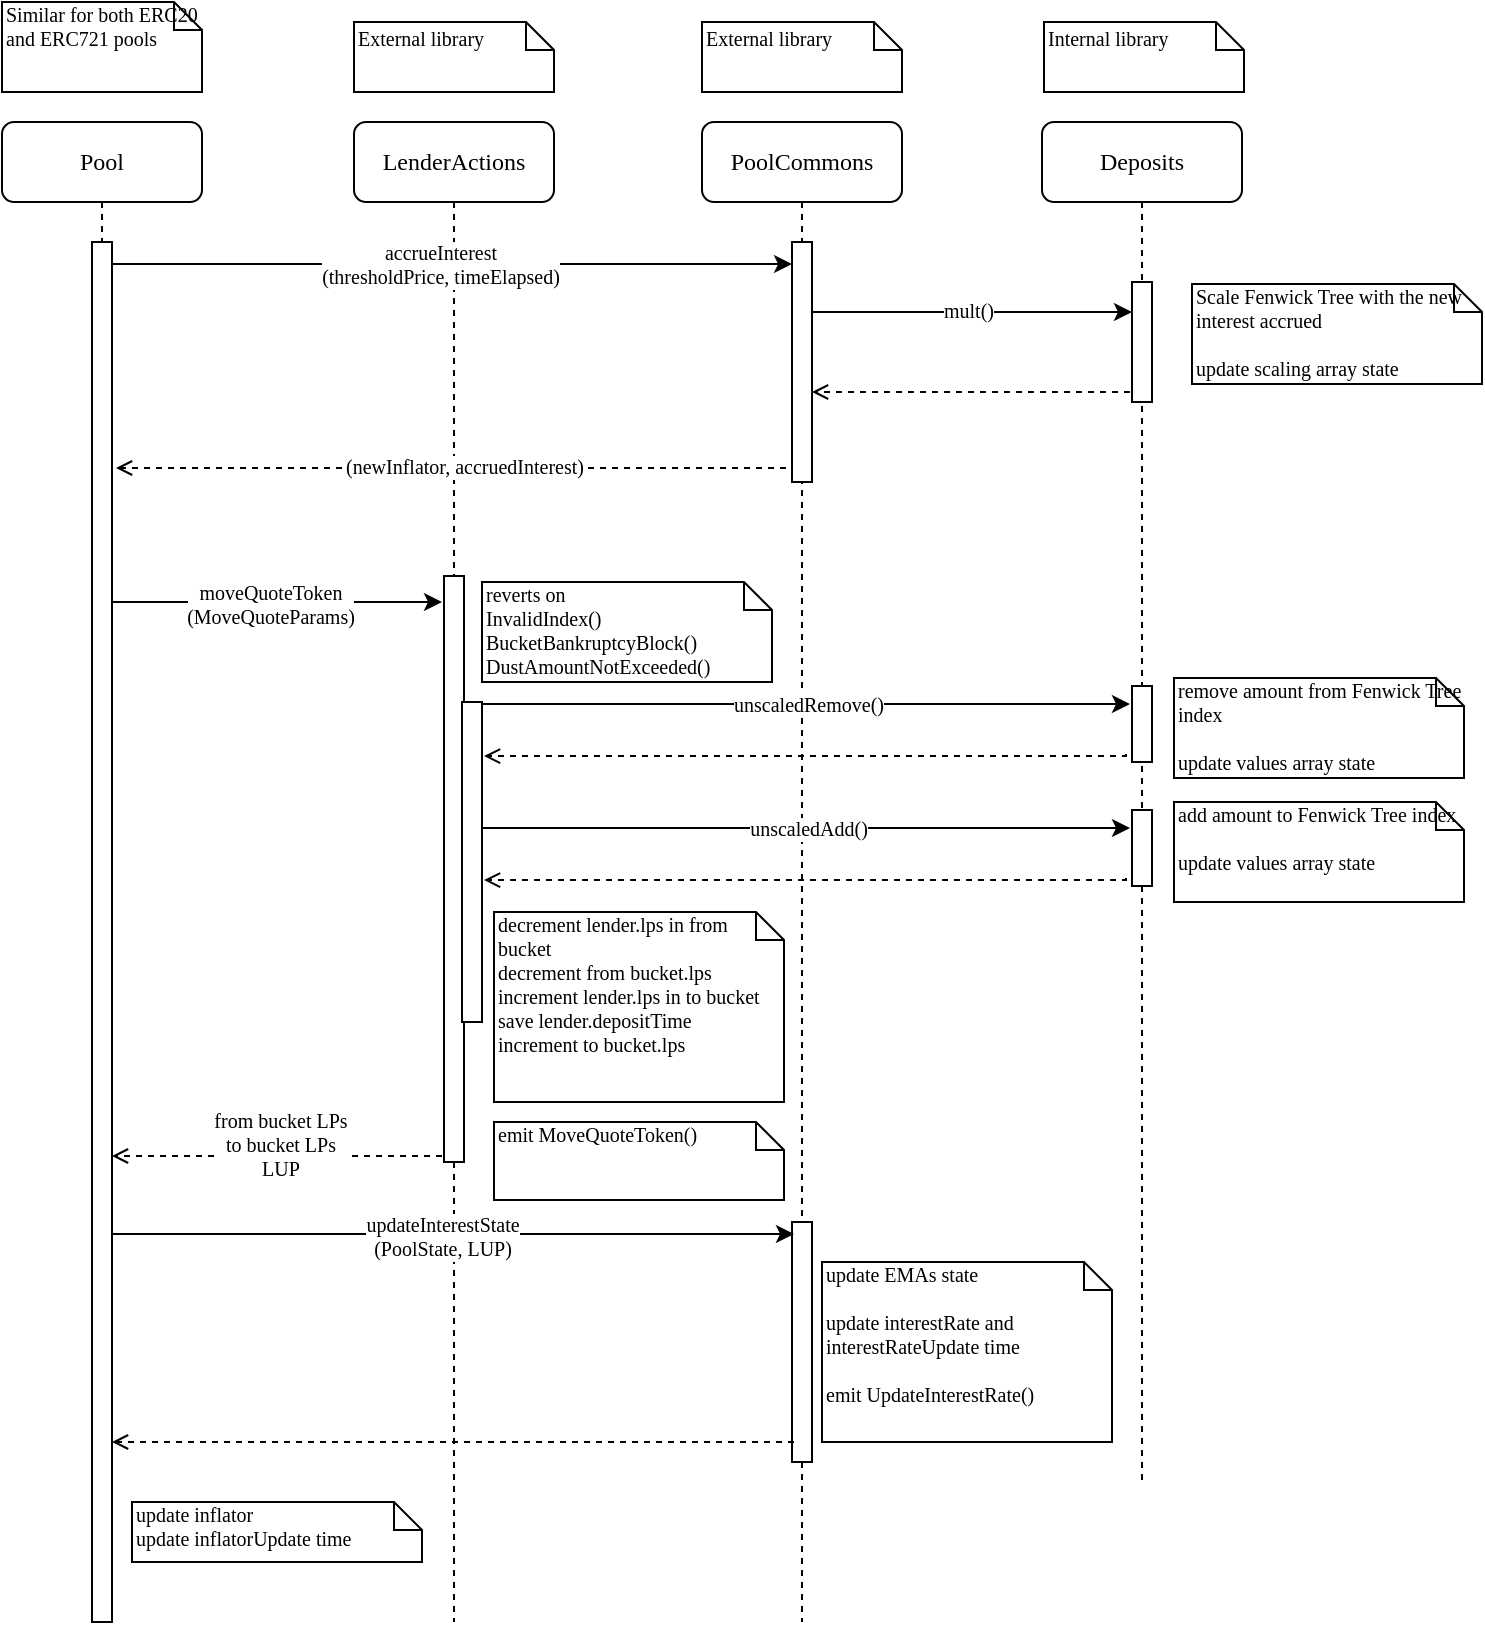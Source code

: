 <mxfile version="21.1.8" type="device">
  <diagram name="Page-1" id="13e1069c-82ec-6db2-03f1-153e76fe0fe0">
    <mxGraphModel dx="1434" dy="790" grid="1" gridSize="10" guides="1" tooltips="1" connect="1" arrows="1" fold="1" page="1" pageScale="1" pageWidth="1100" pageHeight="850" background="none" math="0" shadow="0">
      <root>
        <mxCell id="0" />
        <mxCell id="1" parent="0" />
        <mxCell id="7baba1c4bc27f4b0-2" value="LenderActions" style="shape=umlLifeline;perimeter=lifelinePerimeter;whiteSpace=wrap;html=1;container=1;collapsible=0;recursiveResize=0;outlineConnect=0;rounded=1;shadow=0;comic=0;labelBackgroundColor=none;strokeWidth=1;fontFamily=Verdana;fontSize=12;align=center;" parent="1" vertex="1">
          <mxGeometry x="276" y="80" width="100" height="750" as="geometry" />
        </mxCell>
        <mxCell id="7baba1c4bc27f4b0-10" value="" style="html=1;points=[];perimeter=orthogonalPerimeter;rounded=0;shadow=0;comic=0;labelBackgroundColor=none;strokeWidth=1;fontFamily=Verdana;fontSize=12;align=center;" parent="7baba1c4bc27f4b0-2" vertex="1">
          <mxGeometry x="45" y="227" width="10" height="293" as="geometry" />
        </mxCell>
        <mxCell id="4Fi33i3VNf01kXt7bkc9-30" value="" style="html=1;points=[];perimeter=orthogonalPerimeter;rounded=0;shadow=0;comic=0;labelBackgroundColor=none;strokeColor=#000000;strokeWidth=1;fillColor=#FFFFFF;fontFamily=Verdana;fontSize=12;fontColor=#000000;align=center;" parent="7baba1c4bc27f4b0-2" vertex="1">
          <mxGeometry x="54" y="290" width="10" height="160" as="geometry" />
        </mxCell>
        <mxCell id="7baba1c4bc27f4b0-3" value="PoolCommons" style="shape=umlLifeline;perimeter=lifelinePerimeter;whiteSpace=wrap;html=1;container=1;collapsible=0;recursiveResize=0;outlineConnect=0;rounded=1;shadow=0;comic=0;labelBackgroundColor=none;strokeWidth=1;fontFamily=Verdana;fontSize=12;align=center;" parent="1" vertex="1">
          <mxGeometry x="450" y="80" width="100" height="750" as="geometry" />
        </mxCell>
        <mxCell id="4Fi33i3VNf01kXt7bkc9-4" value="" style="html=1;points=[];perimeter=orthogonalPerimeter;rounded=0;shadow=0;comic=0;labelBackgroundColor=none;strokeWidth=1;fontFamily=Verdana;fontSize=12;align=center;" parent="7baba1c4bc27f4b0-3" vertex="1">
          <mxGeometry x="45" y="60" width="10" height="120" as="geometry" />
        </mxCell>
        <mxCell id="4Fi33i3VNf01kXt7bkc9-36" value="" style="html=1;points=[];perimeter=orthogonalPerimeter;rounded=0;shadow=0;comic=0;labelBackgroundColor=none;strokeWidth=1;fontFamily=Verdana;fontSize=12;align=center;" parent="7baba1c4bc27f4b0-3" vertex="1">
          <mxGeometry x="45" y="550" width="10" height="120" as="geometry" />
        </mxCell>
        <mxCell id="7baba1c4bc27f4b0-4" value="&lt;font&gt;Deposits&lt;/font&gt;" style="shape=umlLifeline;perimeter=lifelinePerimeter;whiteSpace=wrap;html=1;container=1;collapsible=0;recursiveResize=0;outlineConnect=0;rounded=1;shadow=0;comic=0;labelBackgroundColor=none;strokeWidth=1;fontFamily=Verdana;fontSize=12;align=center;" parent="1" vertex="1">
          <mxGeometry x="620" y="80" width="100" height="680" as="geometry" />
        </mxCell>
        <mxCell id="4Fi33i3VNf01kXt7bkc9-14" value="" style="html=1;points=[];perimeter=orthogonalPerimeter;rounded=0;shadow=0;comic=0;labelBackgroundColor=none;strokeWidth=1;fontFamily=Verdana;fontSize=12;align=center;" parent="7baba1c4bc27f4b0-4" vertex="1">
          <mxGeometry x="45" y="80" width="10" height="60" as="geometry" />
        </mxCell>
        <mxCell id="4Fi33i3VNf01kXt7bkc9-25" value="" style="html=1;points=[];perimeter=orthogonalPerimeter;rounded=0;shadow=0;comic=0;labelBackgroundColor=none;strokeWidth=1;fontFamily=Verdana;fontSize=12;align=center;" parent="7baba1c4bc27f4b0-4" vertex="1">
          <mxGeometry x="45" y="282" width="10" height="38" as="geometry" />
        </mxCell>
        <mxCell id="7baba1c4bc27f4b0-8" value="Pool" style="shape=umlLifeline;perimeter=lifelinePerimeter;whiteSpace=wrap;html=1;container=1;collapsible=0;recursiveResize=0;outlineConnect=0;rounded=1;shadow=0;comic=0;labelBackgroundColor=none;strokeWidth=1;fontFamily=Verdana;fontSize=12;align=center;" parent="1" vertex="1">
          <mxGeometry x="100" y="80" width="100" height="750" as="geometry" />
        </mxCell>
        <mxCell id="7baba1c4bc27f4b0-9" value="" style="html=1;points=[];perimeter=orthogonalPerimeter;rounded=0;shadow=0;comic=0;labelBackgroundColor=none;strokeWidth=1;fontFamily=Verdana;fontSize=12;align=center;" parent="7baba1c4bc27f4b0-8" vertex="1">
          <mxGeometry x="45" y="60" width="10" height="690" as="geometry" />
        </mxCell>
        <mxCell id="7baba1c4bc27f4b0-40" value="&lt;font style=&quot;font-size: 10px;&quot; face=&quot;Tahoma&quot;&gt;Similar for both ERC20 and ERC721 pools&lt;br style=&quot;font-size: 10px;&quot;&gt;&lt;/font&gt;" style="shape=note;whiteSpace=wrap;html=1;size=14;verticalAlign=top;align=left;spacingTop=-6;rounded=0;shadow=0;comic=0;labelBackgroundColor=none;strokeWidth=1;fontFamily=Verdana;fontSize=10;" parent="1" vertex="1">
          <mxGeometry x="100" y="20" width="100" height="45" as="geometry" />
        </mxCell>
        <mxCell id="7baba1c4bc27f4b0-41" value="&lt;font style=&quot;font-size: 10px;&quot; face=&quot;Tahoma&quot;&gt;External library&lt;br&gt;&lt;/font&gt;" style="shape=note;whiteSpace=wrap;html=1;size=14;verticalAlign=top;align=left;spacingTop=-6;rounded=0;shadow=0;comic=0;labelBackgroundColor=none;strokeWidth=1;fontFamily=Verdana;fontSize=12" parent="1" vertex="1">
          <mxGeometry x="276" y="30" width="100" height="35" as="geometry" />
        </mxCell>
        <mxCell id="7baba1c4bc27f4b0-42" value="&lt;font style=&quot;font-size: 10px;&quot; face=&quot;Tahoma&quot;&gt;External library&lt;br&gt;&lt;/font&gt;" style="shape=note;whiteSpace=wrap;html=1;size=14;verticalAlign=top;align=left;spacingTop=-6;rounded=0;shadow=0;comic=0;labelBackgroundColor=none;strokeWidth=1;fontFamily=Verdana;fontSize=12" parent="1" vertex="1">
          <mxGeometry x="450" y="30" width="100" height="35" as="geometry" />
        </mxCell>
        <mxCell id="7baba1c4bc27f4b0-43" value="&lt;font style=&quot;font-size: 10px;&quot; face=&quot;Tahoma&quot;&gt;Internal library&lt;br&gt;&lt;/font&gt;" style="shape=note;whiteSpace=wrap;html=1;size=14;verticalAlign=top;align=left;spacingTop=-6;rounded=0;shadow=0;comic=0;labelBackgroundColor=none;strokeWidth=1;fontFamily=Verdana;fontSize=12" parent="1" vertex="1">
          <mxGeometry x="621" y="30" width="100" height="35" as="geometry" />
        </mxCell>
        <mxCell id="4Fi33i3VNf01kXt7bkc9-8" style="edgeStyle=orthogonalEdgeStyle;rounded=0;orthogonalLoop=1;jettySize=auto;html=1;fontFamily=Tahoma;fontSize=10;entryX=0;entryY=0.092;entryDx=0;entryDy=0;entryPerimeter=0;" parent="1" source="7baba1c4bc27f4b0-9" target="4Fi33i3VNf01kXt7bkc9-4" edge="1">
          <mxGeometry relative="1" as="geometry">
            <mxPoint x="490" y="150" as="targetPoint" />
            <Array as="points">
              <mxPoint x="210" y="151" />
              <mxPoint x="210" y="151" />
            </Array>
          </mxGeometry>
        </mxCell>
        <mxCell id="4Fi33i3VNf01kXt7bkc9-11" value="&lt;div&gt;accrueInterest&lt;/div&gt;&lt;div&gt;(thresholdPrice, timeElapsed)&lt;/div&gt;" style="edgeLabel;html=1;align=center;verticalAlign=middle;resizable=0;points=[];fontSize=10;fontFamily=Tahoma;" parent="4Fi33i3VNf01kXt7bkc9-8" vertex="1" connectable="0">
          <mxGeometry x="-0.082" relative="1" as="geometry">
            <mxPoint x="8" as="offset" />
          </mxGeometry>
        </mxCell>
        <mxCell id="4Fi33i3VNf01kXt7bkc9-10" style="edgeStyle=orthogonalEdgeStyle;rounded=0;orthogonalLoop=1;jettySize=auto;html=1;fontFamily=Tahoma;fontSize=10;dashed=1;endArrow=open;endFill=0;" parent="1" edge="1">
          <mxGeometry relative="1" as="geometry">
            <mxPoint x="492" y="253" as="sourcePoint" />
            <mxPoint x="157" y="253" as="targetPoint" />
            <Array as="points">
              <mxPoint x="207" y="253" />
              <mxPoint x="207" y="253" />
            </Array>
          </mxGeometry>
        </mxCell>
        <mxCell id="4Fi33i3VNf01kXt7bkc9-13" value="(newInflator, accruedInterest)" style="edgeLabel;html=1;align=center;verticalAlign=middle;resizable=0;points=[];fontSize=10;fontFamily=Tahoma;" parent="4Fi33i3VNf01kXt7bkc9-10" vertex="1" connectable="0">
          <mxGeometry x="0.128" y="-1" relative="1" as="geometry">
            <mxPoint x="28" as="offset" />
          </mxGeometry>
        </mxCell>
        <mxCell id="4Fi33i3VNf01kXt7bkc9-17" style="edgeStyle=orthogonalEdgeStyle;rounded=0;orthogonalLoop=1;jettySize=auto;html=1;fontFamily=Tahoma;fontSize=10;endArrow=classic;endFill=1;" parent="1" edge="1">
          <mxGeometry relative="1" as="geometry">
            <mxPoint x="505" y="175" as="sourcePoint" />
            <mxPoint x="665" y="175" as="targetPoint" />
            <Array as="points">
              <mxPoint x="550" y="175" />
              <mxPoint x="550" y="175" />
            </Array>
          </mxGeometry>
        </mxCell>
        <mxCell id="4Fi33i3VNf01kXt7bkc9-18" value="mult()" style="edgeLabel;html=1;align=center;verticalAlign=middle;resizable=0;points=[];fontSize=10;fontFamily=Tahoma;" parent="4Fi33i3VNf01kXt7bkc9-17" vertex="1" connectable="0">
          <mxGeometry x="-0.125" y="-3" relative="1" as="geometry">
            <mxPoint x="8" y="-4" as="offset" />
          </mxGeometry>
        </mxCell>
        <mxCell id="4Fi33i3VNf01kXt7bkc9-20" value="&lt;div&gt;Scale Fenwick Tree with the new interest accrued&lt;/div&gt;&lt;div&gt;&lt;br&gt;&lt;/div&gt;&lt;div&gt;update scaling array state&lt;br&gt;&lt;/div&gt;" style="shape=note;whiteSpace=wrap;html=1;size=14;verticalAlign=top;align=left;spacingTop=-6;rounded=0;shadow=0;comic=0;labelBackgroundColor=none;strokeWidth=1;fontFamily=Verdana;fontSize=10;" parent="1" vertex="1">
          <mxGeometry x="695" y="161" width="145" height="50" as="geometry" />
        </mxCell>
        <mxCell id="4Fi33i3VNf01kXt7bkc9-22" style="edgeStyle=orthogonalEdgeStyle;rounded=0;orthogonalLoop=1;jettySize=auto;html=1;fontFamily=Verdana;fontSize=10;endArrow=open;endFill=0;exitX=-0.1;exitY=0.917;exitDx=0;exitDy=0;exitPerimeter=0;dashed=1;" parent="1" source="4Fi33i3VNf01kXt7bkc9-14" target="4Fi33i3VNf01kXt7bkc9-4" edge="1">
          <mxGeometry relative="1" as="geometry">
            <mxPoint x="510" y="215" as="targetPoint" />
            <Array as="points">
              <mxPoint x="540" y="215" />
              <mxPoint x="540" y="215" />
            </Array>
          </mxGeometry>
        </mxCell>
        <mxCell id="4Fi33i3VNf01kXt7bkc9-23" style="edgeStyle=orthogonalEdgeStyle;rounded=0;orthogonalLoop=1;jettySize=auto;html=1;fontFamily=Verdana;fontSize=10;endArrow=classic;endFill=1;" parent="1" source="7baba1c4bc27f4b0-9" edge="1">
          <mxGeometry relative="1" as="geometry">
            <mxPoint x="320" y="320" as="targetPoint" />
            <Array as="points">
              <mxPoint x="190" y="320" />
              <mxPoint x="190" y="320" />
            </Array>
          </mxGeometry>
        </mxCell>
        <mxCell id="4Fi33i3VNf01kXt7bkc9-24" value="&lt;div&gt;moveQuoteToken&lt;/div&gt;&lt;div&gt;(MoveQuoteParams)&lt;/div&gt;" style="edgeLabel;html=1;align=center;verticalAlign=middle;resizable=0;points=[];fontSize=10;fontFamily=Verdana;" parent="4Fi33i3VNf01kXt7bkc9-23" vertex="1" connectable="0">
          <mxGeometry x="-0.151" y="-2" relative="1" as="geometry">
            <mxPoint x="9" y="-1" as="offset" />
          </mxGeometry>
        </mxCell>
        <mxCell id="4Fi33i3VNf01kXt7bkc9-26" style="edgeStyle=orthogonalEdgeStyle;rounded=0;orthogonalLoop=1;jettySize=auto;html=1;fontFamily=Verdana;fontSize=10;endArrow=classic;endFill=1;" parent="1" edge="1">
          <mxGeometry relative="1" as="geometry">
            <mxPoint x="340" y="371" as="sourcePoint" />
            <mxPoint x="664" y="371" as="targetPoint" />
            <Array as="points">
              <mxPoint x="434" y="371" />
              <mxPoint x="434" y="371" />
            </Array>
          </mxGeometry>
        </mxCell>
        <mxCell id="4Fi33i3VNf01kXt7bkc9-29" value="unscaledRemove()" style="edgeLabel;html=1;align=center;verticalAlign=middle;resizable=0;points=[];fontSize=10;fontFamily=Verdana;" parent="4Fi33i3VNf01kXt7bkc9-26" vertex="1" connectable="0">
          <mxGeometry x="-0.094" relative="1" as="geometry">
            <mxPoint x="16" as="offset" />
          </mxGeometry>
        </mxCell>
        <mxCell id="4Fi33i3VNf01kXt7bkc9-27" value="&lt;div&gt;remove amount from Fenwick Tree index&lt;br&gt;&lt;/div&gt;&lt;div&gt;&lt;br&gt;&lt;/div&gt;&lt;div&gt;update values array state&lt;br&gt;&lt;/div&gt;" style="shape=note;whiteSpace=wrap;html=1;size=14;verticalAlign=top;align=left;spacingTop=-6;rounded=0;shadow=0;comic=0;labelBackgroundColor=none;strokeWidth=1;fontFamily=Verdana;fontSize=10;" parent="1" vertex="1">
          <mxGeometry x="686" y="358" width="145" height="50" as="geometry" />
        </mxCell>
        <mxCell id="4Fi33i3VNf01kXt7bkc9-28" value="&lt;div&gt;reverts on&lt;/div&gt;&lt;div&gt;InvalidIndex()&lt;/div&gt;&lt;div&gt;BucketBankruptcyBlock()&lt;br&gt;&lt;/div&gt;&lt;div&gt;DustAmountNotExceeded()&lt;br&gt;&lt;/div&gt;" style="shape=note;whiteSpace=wrap;html=1;size=14;verticalAlign=top;align=left;spacingTop=-6;rounded=0;shadow=0;comic=0;labelBackgroundColor=none;strokeWidth=1;fontFamily=Verdana;fontSize=10;" parent="1" vertex="1">
          <mxGeometry x="340" y="310" width="145" height="50" as="geometry" />
        </mxCell>
        <mxCell id="4Fi33i3VNf01kXt7bkc9-31" value="&lt;div&gt;decrement lender.lps in from bucket&lt;/div&gt;&lt;div&gt;decrement from bucket.lps&lt;/div&gt;&lt;div&gt;increment lender.lps in to bucket&lt;/div&gt;&lt;div&gt;save lender.depositTime&lt;/div&gt;&lt;div&gt;&lt;div&gt;increment to bucket.lps&lt;br&gt;&lt;/div&gt;&lt;/div&gt;" style="shape=note;whiteSpace=wrap;html=1;size=14;verticalAlign=top;align=left;spacingTop=-6;rounded=0;shadow=0;comic=0;labelBackgroundColor=none;strokeWidth=1;fontFamily=Verdana;fontSize=10;" parent="1" vertex="1">
          <mxGeometry x="346" y="475" width="145" height="95" as="geometry" />
        </mxCell>
        <mxCell id="4Fi33i3VNf01kXt7bkc9-32" style="edgeStyle=orthogonalEdgeStyle;rounded=0;orthogonalLoop=1;jettySize=auto;html=1;entryX=1.1;entryY=0.169;entryDx=0;entryDy=0;entryPerimeter=0;fontFamily=Verdana;fontSize=10;endArrow=open;endFill=0;dashed=1;" parent="1" target="4Fi33i3VNf01kXt7bkc9-30" edge="1">
          <mxGeometry relative="1" as="geometry">
            <mxPoint x="662" y="396" as="sourcePoint" />
            <mxPoint x="345" y="395.54" as="targetPoint" />
            <Array as="points">
              <mxPoint x="662" y="397" />
            </Array>
          </mxGeometry>
        </mxCell>
        <mxCell id="4Fi33i3VNf01kXt7bkc9-34" value="emit MoveQuoteToken()" style="shape=note;whiteSpace=wrap;html=1;size=14;verticalAlign=top;align=left;spacingTop=-6;rounded=0;shadow=0;comic=0;labelBackgroundColor=none;strokeWidth=1;fontFamily=Verdana;fontSize=10;" parent="1" vertex="1">
          <mxGeometry x="346" y="580" width="145" height="39" as="geometry" />
        </mxCell>
        <mxCell id="4Fi33i3VNf01kXt7bkc9-35" style="edgeStyle=orthogonalEdgeStyle;rounded=0;orthogonalLoop=1;jettySize=auto;html=1;dashed=1;fontFamily=Verdana;fontSize=10;endArrow=open;endFill=0;" parent="1" edge="1">
          <mxGeometry relative="1" as="geometry">
            <mxPoint x="320" y="597" as="sourcePoint" />
            <mxPoint x="155" y="597" as="targetPoint" />
          </mxGeometry>
        </mxCell>
        <mxCell id="4Fi33i3VNf01kXt7bkc9-37" style="edgeStyle=orthogonalEdgeStyle;rounded=0;orthogonalLoop=1;jettySize=auto;html=1;entryX=0.1;entryY=0.05;entryDx=0;entryDy=0;entryPerimeter=0;fontFamily=Verdana;fontSize=10;endArrow=classic;endFill=1;" parent="1" source="7baba1c4bc27f4b0-9" target="4Fi33i3VNf01kXt7bkc9-36" edge="1">
          <mxGeometry relative="1" as="geometry">
            <Array as="points">
              <mxPoint x="240" y="636" />
              <mxPoint x="240" y="636" />
            </Array>
          </mxGeometry>
        </mxCell>
        <mxCell id="4Fi33i3VNf01kXt7bkc9-39" value="&lt;div&gt;updateInterestState&lt;/div&gt;&lt;div&gt;(PoolState, LUP)&lt;br&gt;&lt;/div&gt;" style="edgeLabel;html=1;align=center;verticalAlign=middle;resizable=0;points=[];fontSize=10;fontFamily=Verdana;" parent="4Fi33i3VNf01kXt7bkc9-37" vertex="1" connectable="0">
          <mxGeometry x="0.396" y="-1" relative="1" as="geometry">
            <mxPoint x="-73" as="offset" />
          </mxGeometry>
        </mxCell>
        <mxCell id="4Fi33i3VNf01kXt7bkc9-38" style="edgeStyle=orthogonalEdgeStyle;rounded=0;orthogonalLoop=1;jettySize=auto;html=1;dashed=1;fontFamily=Verdana;fontSize=10;endArrow=open;endFill=0;exitX=0.1;exitY=0.917;exitDx=0;exitDy=0;exitPerimeter=0;" parent="1" source="4Fi33i3VNf01kXt7bkc9-36" edge="1">
          <mxGeometry relative="1" as="geometry">
            <mxPoint x="490" y="740" as="sourcePoint" />
            <mxPoint x="155" y="740" as="targetPoint" />
            <Array as="points" />
          </mxGeometry>
        </mxCell>
        <mxCell id="4Fi33i3VNf01kXt7bkc9-40" value="&lt;div&gt;update EMAs state&lt;/div&gt;&lt;div&gt;&lt;br&gt;&lt;/div&gt;&lt;div&gt;update interestRate and interestRateUpdate time&lt;br&gt;&lt;/div&gt;&lt;div&gt;&lt;br&gt;&lt;/div&gt;&lt;div&gt;emit UpdateInterestRate()&lt;br&gt;&lt;/div&gt;" style="shape=note;whiteSpace=wrap;html=1;size=14;verticalAlign=top;align=left;spacingTop=-6;rounded=0;shadow=0;comic=0;labelBackgroundColor=none;strokeWidth=1;fontFamily=Verdana;fontSize=10;" parent="1" vertex="1">
          <mxGeometry x="510" y="650" width="145" height="90" as="geometry" />
        </mxCell>
        <mxCell id="4Fi33i3VNf01kXt7bkc9-41" value="&lt;div&gt;update inflator&lt;/div&gt;&lt;div&gt;update inflatorUpdate time&lt;br&gt;&lt;/div&gt;" style="shape=note;whiteSpace=wrap;html=1;size=14;verticalAlign=top;align=left;spacingTop=-6;rounded=0;shadow=0;comic=0;labelBackgroundColor=none;strokeWidth=1;fontFamily=Verdana;fontSize=10;" parent="1" vertex="1">
          <mxGeometry x="165" y="770" width="145" height="30" as="geometry" />
        </mxCell>
        <mxCell id="4Fi33i3VNf01kXt7bkc9-42" value="" style="html=1;points=[];perimeter=orthogonalPerimeter;rounded=0;shadow=0;comic=0;labelBackgroundColor=none;strokeWidth=1;fontFamily=Verdana;fontSize=12;align=center;" parent="1" vertex="1">
          <mxGeometry x="665" y="424" width="10" height="38" as="geometry" />
        </mxCell>
        <mxCell id="4Fi33i3VNf01kXt7bkc9-43" style="edgeStyle=orthogonalEdgeStyle;rounded=0;orthogonalLoop=1;jettySize=auto;html=1;fontFamily=Verdana;fontSize=10;endArrow=classic;endFill=1;" parent="1" edge="1">
          <mxGeometry relative="1" as="geometry">
            <mxPoint x="340" y="433" as="sourcePoint" />
            <mxPoint x="664" y="433" as="targetPoint" />
            <Array as="points">
              <mxPoint x="434" y="433" />
              <mxPoint x="434" y="433" />
            </Array>
          </mxGeometry>
        </mxCell>
        <mxCell id="4Fi33i3VNf01kXt7bkc9-44" value="unscaledAdd()" style="edgeLabel;html=1;align=center;verticalAlign=middle;resizable=0;points=[];fontSize=10;fontFamily=Verdana;" parent="4Fi33i3VNf01kXt7bkc9-43" vertex="1" connectable="0">
          <mxGeometry x="-0.094" relative="1" as="geometry">
            <mxPoint x="16" as="offset" />
          </mxGeometry>
        </mxCell>
        <mxCell id="4Fi33i3VNf01kXt7bkc9-45" value="&lt;div&gt;add amount to Fenwick Tree index&lt;br&gt;&lt;/div&gt;&lt;div&gt;&lt;br&gt;&lt;/div&gt;&lt;div&gt;update values array state&lt;br&gt;&lt;/div&gt;" style="shape=note;whiteSpace=wrap;html=1;size=14;verticalAlign=top;align=left;spacingTop=-6;rounded=0;shadow=0;comic=0;labelBackgroundColor=none;strokeWidth=1;fontFamily=Verdana;fontSize=10;" parent="1" vertex="1">
          <mxGeometry x="686" y="420" width="145" height="50" as="geometry" />
        </mxCell>
        <mxCell id="4Fi33i3VNf01kXt7bkc9-46" style="edgeStyle=orthogonalEdgeStyle;rounded=0;orthogonalLoop=1;jettySize=auto;html=1;entryX=1.1;entryY=0.169;entryDx=0;entryDy=0;entryPerimeter=0;fontFamily=Verdana;fontSize=10;endArrow=open;endFill=0;dashed=1;" parent="1" edge="1">
          <mxGeometry relative="1" as="geometry">
            <mxPoint x="662" y="458" as="sourcePoint" />
            <mxPoint x="341" y="459.04" as="targetPoint" />
            <Array as="points">
              <mxPoint x="662" y="459" />
            </Array>
          </mxGeometry>
        </mxCell>
        <mxCell id="w06TT25sRDvO9lbQcEIr-1" value="&lt;div&gt;from bucket LPs&lt;/div&gt;&lt;div&gt;to bucket LPs&lt;/div&gt;&lt;div&gt;LUP&lt;br&gt;&lt;/div&gt;" style="edgeLabel;html=1;align=center;verticalAlign=middle;resizable=0;points=[];fontSize=10;fontFamily=Verdana;" parent="1" vertex="1" connectable="0">
          <mxGeometry x="220" y="590" as="geometry">
            <mxPoint x="19" y="1" as="offset" />
          </mxGeometry>
        </mxCell>
      </root>
    </mxGraphModel>
  </diagram>
</mxfile>
